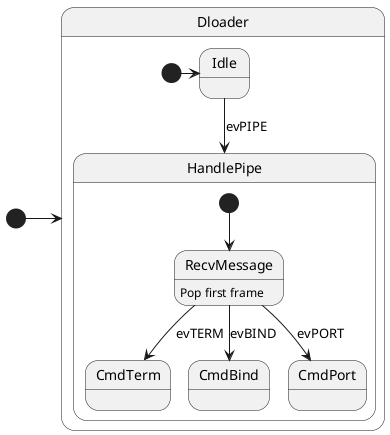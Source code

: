@startuml
[*] -> Dloader

state Dloader {
[*] -> Idle
Idle --> HandlePipe : evPIPE
}

state HandlePipe {
[*] --> RecvMessage
RecvMessage : Pop first frame
RecvMessage --> CmdTerm : evTERM
RecvMessage --> CmdBind : evBIND
RecvMessage --> CmdPort : evPORT

state RecvMessage {

}
}

@enduml
